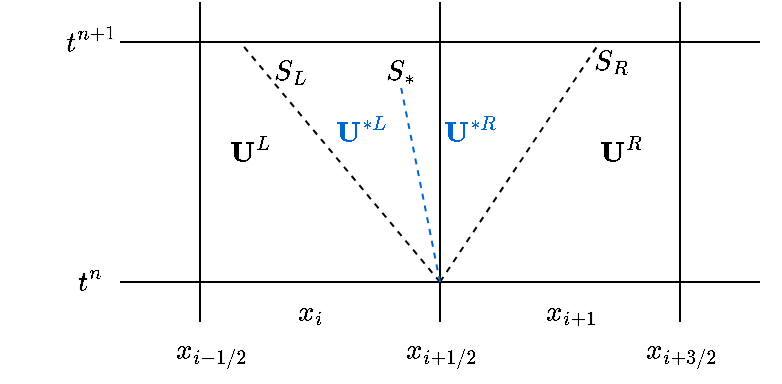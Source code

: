 <mxfile version="24.2.1" type="github">
  <diagram name="第 1 页" id="jitrjESPFCStaBL6ll5G">
    <mxGraphModel dx="574" dy="318" grid="1" gridSize="10" guides="1" tooltips="1" connect="1" arrows="1" fold="1" page="1" pageScale="1" pageWidth="420" pageHeight="200" math="1" shadow="0">
      <root>
        <mxCell id="0" />
        <mxCell id="1" parent="0" />
        <mxCell id="VFj4U6Qqo-9tddJeiWeo-1" value="" style="endArrow=none;html=1;rounded=0;" parent="1" edge="1">
          <mxGeometry width="50" height="50" relative="1" as="geometry">
            <mxPoint x="70" y="145" as="sourcePoint" />
            <mxPoint x="390" y="145" as="targetPoint" />
          </mxGeometry>
        </mxCell>
        <mxCell id="VFj4U6Qqo-9tddJeiWeo-2" value="" style="endArrow=none;html=1;rounded=0;" parent="1" edge="1">
          <mxGeometry width="50" height="50" relative="1" as="geometry">
            <mxPoint x="70" y="25" as="sourcePoint" />
            <mxPoint x="390" y="25" as="targetPoint" />
          </mxGeometry>
        </mxCell>
        <mxCell id="VFj4U6Qqo-9tddJeiWeo-3" value="" style="endArrow=none;html=1;rounded=0;" parent="1" edge="1">
          <mxGeometry width="50" height="50" relative="1" as="geometry">
            <mxPoint x="230" y="165" as="sourcePoint" />
            <mxPoint x="230" y="5" as="targetPoint" />
          </mxGeometry>
        </mxCell>
        <mxCell id="VFj4U6Qqo-9tddJeiWeo-4" value="" style="endArrow=none;html=1;rounded=0;" parent="1" edge="1">
          <mxGeometry width="50" height="50" relative="1" as="geometry">
            <mxPoint x="350" y="165" as="sourcePoint" />
            <mxPoint x="350" y="5" as="targetPoint" />
          </mxGeometry>
        </mxCell>
        <mxCell id="VFj4U6Qqo-9tddJeiWeo-5" value="" style="endArrow=none;html=1;rounded=0;" parent="1" edge="1">
          <mxGeometry width="50" height="50" relative="1" as="geometry">
            <mxPoint x="110" y="165" as="sourcePoint" />
            <mxPoint x="110" y="5" as="targetPoint" />
          </mxGeometry>
        </mxCell>
        <mxCell id="VFj4U6Qqo-9tddJeiWeo-6" value="" style="endArrow=none;dashed=1;html=1;rounded=0;" parent="1" edge="1">
          <mxGeometry width="50" height="50" relative="1" as="geometry">
            <mxPoint x="230" y="145" as="sourcePoint" />
            <mxPoint x="310" y="25" as="targetPoint" />
          </mxGeometry>
        </mxCell>
        <mxCell id="VFj4U6Qqo-9tddJeiWeo-7" value="" style="endArrow=none;dashed=1;html=1;rounded=0;" parent="1" edge="1">
          <mxGeometry width="50" height="50" relative="1" as="geometry">
            <mxPoint x="230" y="145" as="sourcePoint" />
            <mxPoint x="130" y="25" as="targetPoint" />
          </mxGeometry>
        </mxCell>
        <mxCell id="VFj4U6Qqo-9tddJeiWeo-8" value="" style="endArrow=none;dashed=1;html=1;rounded=0;fillColor=#f8cecc;strokeColor=#0066CC;fontColor=#FF0000;" parent="1" edge="1">
          <mxGeometry width="50" height="50" relative="1" as="geometry">
            <mxPoint x="230" y="145" as="sourcePoint" />
            <mxPoint x="210" y="45" as="targetPoint" />
          </mxGeometry>
        </mxCell>
        <mxCell id="VFj4U6Qqo-9tddJeiWeo-9" value="$$t^{n+1}$$" style="text;html=1;align=center;verticalAlign=middle;resizable=0;points=[];autosize=1;strokeColor=none;fillColor=none;" parent="1" vertex="1">
          <mxGeometry x="10" y="10" width="90" height="30" as="geometry" />
        </mxCell>
        <mxCell id="VFj4U6Qqo-9tddJeiWeo-10" value="$$t^{n}$$" style="text;html=1;align=center;verticalAlign=middle;resizable=0;points=[];autosize=1;strokeColor=none;fillColor=none;" parent="1" vertex="1">
          <mxGeometry x="20" y="130" width="70" height="30" as="geometry" />
        </mxCell>
        <mxCell id="VFj4U6Qqo-9tddJeiWeo-11" value="$$x_{i-1/2}$$" style="text;html=1;align=center;verticalAlign=middle;resizable=0;points=[];autosize=1;strokeColor=none;fillColor=none;" parent="1" vertex="1">
          <mxGeometry x="70" y="165" width="90" height="30" as="geometry" />
        </mxCell>
        <mxCell id="VFj4U6Qqo-9tddJeiWeo-12" value="$$x_{i+1/2}$$" style="text;html=1;align=center;verticalAlign=middle;resizable=0;points=[];autosize=1;strokeColor=none;fillColor=none;" parent="1" vertex="1">
          <mxGeometry x="180" y="165" width="100" height="30" as="geometry" />
        </mxCell>
        <mxCell id="VFj4U6Qqo-9tddJeiWeo-13" value="$$x_{i+3/2}$$" style="text;html=1;align=center;verticalAlign=middle;resizable=0;points=[];autosize=1;strokeColor=none;fillColor=none;" parent="1" vertex="1">
          <mxGeometry x="300" y="165" width="100" height="30" as="geometry" />
        </mxCell>
        <mxCell id="VFj4U6Qqo-9tddJeiWeo-14" value="$$x_i$$" style="text;html=1;align=center;verticalAlign=middle;resizable=0;points=[];autosize=1;strokeColor=none;fillColor=none;" parent="1" vertex="1">
          <mxGeometry x="130" y="145" width="70" height="30" as="geometry" />
        </mxCell>
        <mxCell id="VFj4U6Qqo-9tddJeiWeo-15" value="$$x_{i+1}$$" style="text;html=1;align=center;verticalAlign=middle;resizable=0;points=[];autosize=1;strokeColor=none;fillColor=none;" parent="1" vertex="1">
          <mxGeometry x="250" y="145" width="90" height="30" as="geometry" />
        </mxCell>
        <mxCell id="VFj4U6Qqo-9tddJeiWeo-16" value="$$\mathbf{U}^L$$" style="text;html=1;align=center;verticalAlign=middle;resizable=0;points=[];autosize=1;strokeColor=none;fillColor=none;" parent="1" vertex="1">
          <mxGeometry x="75" y="65" width="120" height="30" as="geometry" />
        </mxCell>
        <mxCell id="VFj4U6Qqo-9tddJeiWeo-17" value="$$\mathbf{U}^R$$" style="text;html=1;align=center;verticalAlign=middle;resizable=0;points=[];autosize=1;strokeColor=none;fillColor=none;" parent="1" vertex="1">
          <mxGeometry x="260" y="65" width="120" height="30" as="geometry" />
        </mxCell>
        <mxCell id="VFj4U6Qqo-9tddJeiWeo-18" value="$$\mathbf{U}^{*L}$$" style="text;html=1;align=center;verticalAlign=middle;resizable=0;points=[];autosize=1;strokeColor=none;fillColor=none;fontColor=#0066CC;" parent="1" vertex="1">
          <mxGeometry x="125" y="55" width="130" height="30" as="geometry" />
        </mxCell>
        <mxCell id="VFj4U6Qqo-9tddJeiWeo-19" value="$$\mathbf{U}^{*R}$$" style="text;html=1;align=center;verticalAlign=middle;resizable=0;points=[];autosize=1;strokeColor=none;fillColor=none;fontColor=#0066CC;" parent="1" vertex="1">
          <mxGeometry x="180" y="55" width="130" height="30" as="geometry" />
        </mxCell>
        <mxCell id="F9GawJKYm-10yz0zpnxw-1" value="$$S_L$$" style="text;html=1;align=center;verticalAlign=middle;resizable=0;points=[];autosize=1;strokeColor=none;fillColor=none;" vertex="1" parent="1">
          <mxGeometry x="120" y="25" width="70" height="30" as="geometry" />
        </mxCell>
        <mxCell id="F9GawJKYm-10yz0zpnxw-3" value="$$S_R$$" style="text;html=1;align=center;verticalAlign=middle;resizable=0;points=[];autosize=1;strokeColor=none;fillColor=none;" vertex="1" parent="1">
          <mxGeometry x="280" y="20" width="70" height="30" as="geometry" />
        </mxCell>
        <mxCell id="F9GawJKYm-10yz0zpnxw-4" value="$$S_*$$" style="text;html=1;align=center;verticalAlign=middle;resizable=0;points=[];autosize=1;strokeColor=none;fillColor=none;" vertex="1" parent="1">
          <mxGeometry x="175" y="25" width="70" height="30" as="geometry" />
        </mxCell>
      </root>
    </mxGraphModel>
  </diagram>
</mxfile>
